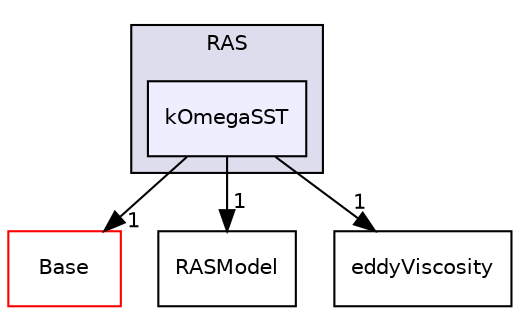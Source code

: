 digraph "src/TurbulenceModels/turbulenceModels/RAS/kOmegaSST" {
  bgcolor=transparent;
  compound=true
  node [ fontsize="10", fontname="Helvetica"];
  edge [ labelfontsize="10", labelfontname="Helvetica"];
  subgraph clusterdir_adfb94148fb30832cafb0debb79458ba {
    graph [ bgcolor="#ddddee", pencolor="black", label="RAS" fontname="Helvetica", fontsize="10", URL="dir_adfb94148fb30832cafb0debb79458ba.html"]
  dir_f85db535a91ca35479c22a595fdea04d [shape=box, label="kOmegaSST", style="filled", fillcolor="#eeeeff", pencolor="black", URL="dir_f85db535a91ca35479c22a595fdea04d.html"];
  }
  dir_3832ed45651eb26efa0c13129dbd5167 [shape=box label="Base" color="red" URL="dir_3832ed45651eb26efa0c13129dbd5167.html"];
  dir_695988d4b6a6c12df1635b93ccab0d53 [shape=box label="RASModel" URL="dir_695988d4b6a6c12df1635b93ccab0d53.html"];
  dir_2ce9cd11231736fb615d4764f347b0fd [shape=box label="eddyViscosity" URL="dir_2ce9cd11231736fb615d4764f347b0fd.html"];
  dir_f85db535a91ca35479c22a595fdea04d->dir_3832ed45651eb26efa0c13129dbd5167 [headlabel="1", labeldistance=1.5 headhref="dir_002938_004032.html"];
  dir_f85db535a91ca35479c22a595fdea04d->dir_695988d4b6a6c12df1635b93ccab0d53 [headlabel="1", labeldistance=1.5 headhref="dir_002938_004104.html"];
  dir_f85db535a91ca35479c22a595fdea04d->dir_2ce9cd11231736fb615d4764f347b0fd [headlabel="1", labeldistance=1.5 headhref="dir_002938_004066.html"];
}
